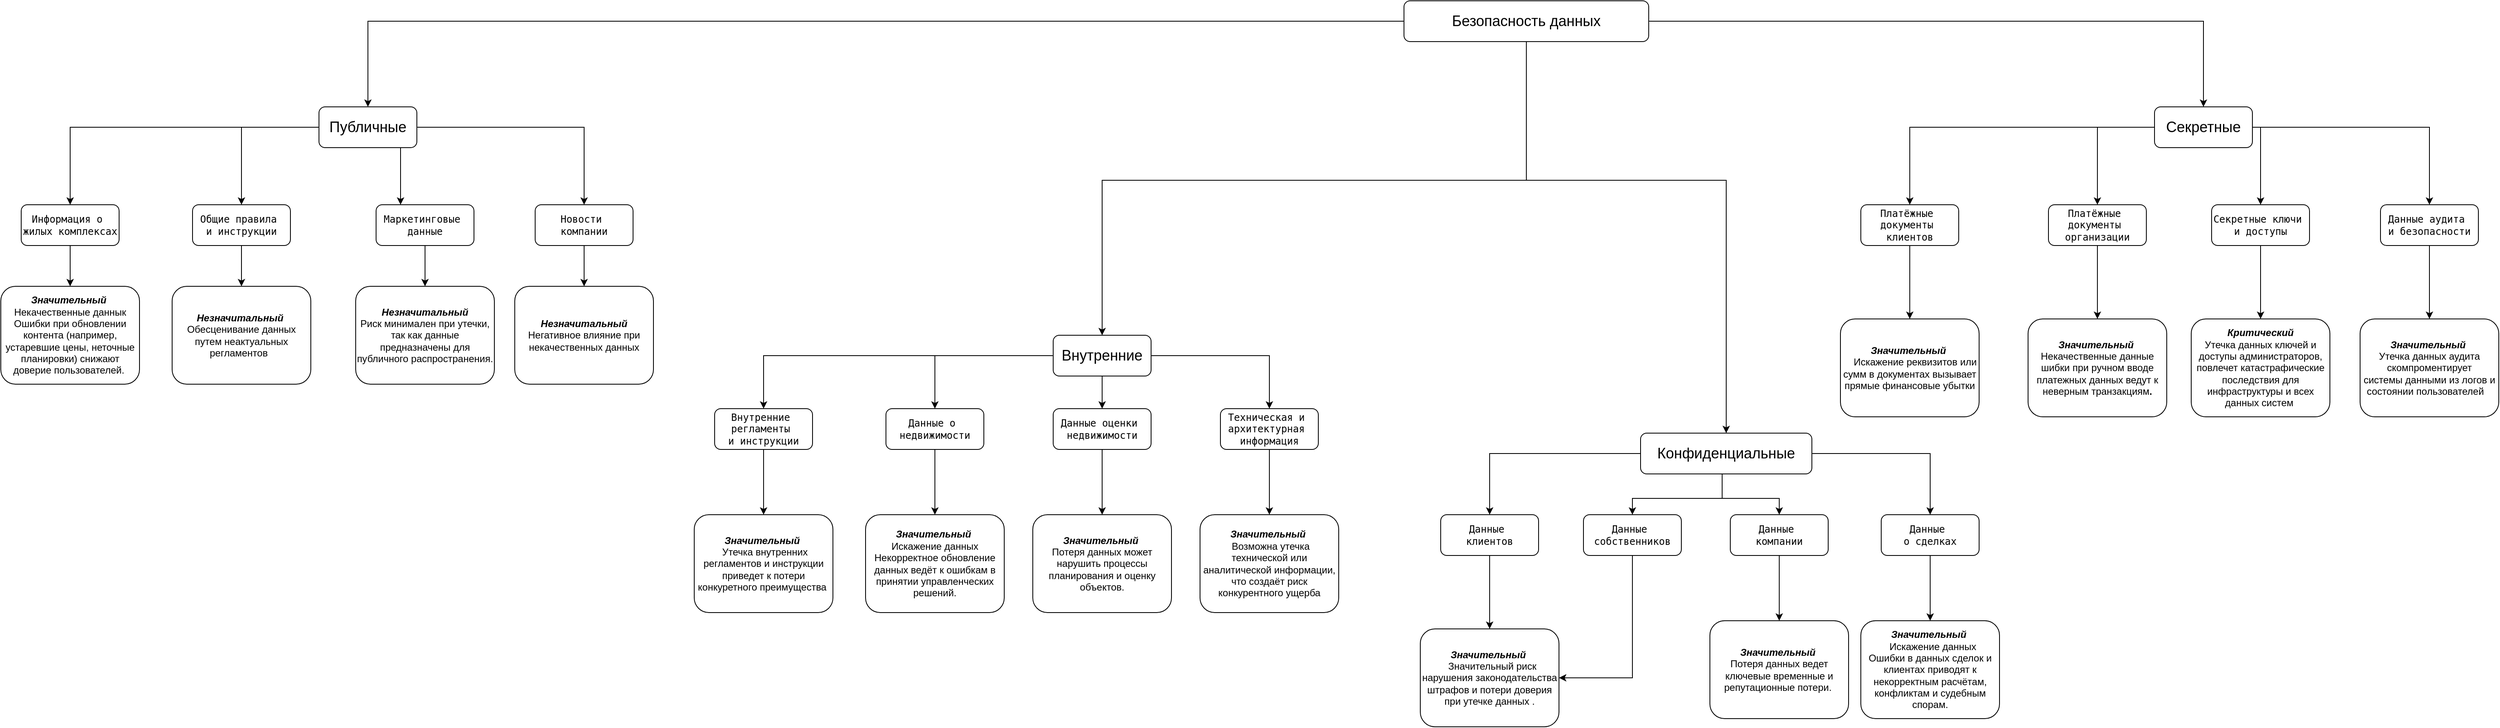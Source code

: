 <mxfile version="28.2.7">
  <diagram name="Page-1" id="lEo_wuqpHQ9JwJ5ID9Qb">
    <mxGraphModel dx="3934" dy="1877" grid="1" gridSize="10" guides="1" tooltips="1" connect="1" arrows="1" fold="1" page="1" pageScale="1" pageWidth="850" pageHeight="1100" math="0" shadow="0">
      <root>
        <mxCell id="0" />
        <mxCell id="1" parent="0" />
        <mxCell id="NoarI2u_h07rfjIbSatj-26" style="edgeStyle=orthogonalEdgeStyle;rounded=0;orthogonalLoop=1;jettySize=auto;html=1;entryX=0.5;entryY=0;entryDx=0;entryDy=0;" edge="1" parent="1" source="NoarI2u_h07rfjIbSatj-1" target="NoarI2u_h07rfjIbSatj-78">
          <mxGeometry relative="1" as="geometry">
            <mxPoint x="-1159.957" y="620.0" as="targetPoint" />
          </mxGeometry>
        </mxCell>
        <mxCell id="NoarI2u_h07rfjIbSatj-27" style="edgeStyle=orthogonalEdgeStyle;rounded=0;orthogonalLoop=1;jettySize=auto;html=1;" edge="1" parent="1" source="NoarI2u_h07rfjIbSatj-1" target="NoarI2u_h07rfjIbSatj-24">
          <mxGeometry relative="1" as="geometry" />
        </mxCell>
        <mxCell id="NoarI2u_h07rfjIbSatj-28" style="edgeStyle=orthogonalEdgeStyle;rounded=0;orthogonalLoop=1;jettySize=auto;html=1;" edge="1" parent="1" source="NoarI2u_h07rfjIbSatj-1" target="NoarI2u_h07rfjIbSatj-22">
          <mxGeometry relative="1" as="geometry">
            <Array as="points">
              <mxPoint x="-870" y="570" />
              <mxPoint x="-870" y="570" />
            </Array>
          </mxGeometry>
        </mxCell>
        <mxCell id="NoarI2u_h07rfjIbSatj-30" style="edgeStyle=orthogonalEdgeStyle;rounded=0;orthogonalLoop=1;jettySize=auto;html=1;" edge="1" parent="1" source="NoarI2u_h07rfjIbSatj-1" target="NoarI2u_h07rfjIbSatj-25">
          <mxGeometry relative="1" as="geometry" />
        </mxCell>
        <mxCell id="NoarI2u_h07rfjIbSatj-1" value="&lt;span style=&quot;font-family: &amp;quot;YS Text&amp;quot;, sans-serif; font-size: 18px; text-align: left; white-space-collapse: preserve-breaks;&quot;&gt;&lt;font style=&quot;color: rgb(0, 0, 0);&quot;&gt;Публичные&lt;/font&gt;&lt;/span&gt;" style="rounded=1;whiteSpace=wrap;html=1;" vertex="1" parent="1">
          <mxGeometry x="-970" y="500" width="120" height="50" as="geometry" />
        </mxCell>
        <mxCell id="NoarI2u_h07rfjIbSatj-6" style="edgeStyle=orthogonalEdgeStyle;rounded=0;orthogonalLoop=1;jettySize=auto;html=1;entryX=0.5;entryY=0;entryDx=0;entryDy=0;" edge="1" parent="1" source="NoarI2u_h07rfjIbSatj-2" target="NoarI2u_h07rfjIbSatj-1">
          <mxGeometry relative="1" as="geometry">
            <Array as="points">
              <mxPoint x="-910" y="395" />
            </Array>
          </mxGeometry>
        </mxCell>
        <mxCell id="NoarI2u_h07rfjIbSatj-7" style="edgeStyle=orthogonalEdgeStyle;rounded=0;orthogonalLoop=1;jettySize=auto;html=1;" edge="1" parent="1" source="NoarI2u_h07rfjIbSatj-2" target="NoarI2u_h07rfjIbSatj-3">
          <mxGeometry relative="1" as="geometry">
            <Array as="points">
              <mxPoint x="510" y="590" />
              <mxPoint x="-10" y="590" />
            </Array>
          </mxGeometry>
        </mxCell>
        <mxCell id="NoarI2u_h07rfjIbSatj-8" style="edgeStyle=orthogonalEdgeStyle;rounded=0;orthogonalLoop=1;jettySize=auto;html=1;entryX=0.5;entryY=0;entryDx=0;entryDy=0;" edge="1" parent="1" source="NoarI2u_h07rfjIbSatj-2" target="NoarI2u_h07rfjIbSatj-4">
          <mxGeometry relative="1" as="geometry">
            <Array as="points">
              <mxPoint x="510" y="590" />
              <mxPoint x="755" y="590" />
            </Array>
          </mxGeometry>
        </mxCell>
        <mxCell id="NoarI2u_h07rfjIbSatj-2" value="&lt;span style=&quot;font-family: &amp;quot;YS Text&amp;quot;, sans-serif; font-size: 18px; text-align: start; white-space-collapse: preserve;&quot;&gt;Безопасность данных&lt;/span&gt;" style="rounded=1;whiteSpace=wrap;html=1;strokeColor=default;fillColor=none;fontColor=default;" vertex="1" parent="1">
          <mxGeometry x="360" y="370" width="300" height="50" as="geometry" />
        </mxCell>
        <mxCell id="NoarI2u_h07rfjIbSatj-35" style="edgeStyle=orthogonalEdgeStyle;rounded=0;orthogonalLoop=1;jettySize=auto;html=1;" edge="1" parent="1" source="NoarI2u_h07rfjIbSatj-3" target="NoarI2u_h07rfjIbSatj-31">
          <mxGeometry relative="1" as="geometry" />
        </mxCell>
        <mxCell id="NoarI2u_h07rfjIbSatj-36" style="edgeStyle=orthogonalEdgeStyle;rounded=0;orthogonalLoop=1;jettySize=auto;html=1;" edge="1" parent="1" source="NoarI2u_h07rfjIbSatj-3" target="NoarI2u_h07rfjIbSatj-32">
          <mxGeometry relative="1" as="geometry" />
        </mxCell>
        <mxCell id="NoarI2u_h07rfjIbSatj-37" style="edgeStyle=orthogonalEdgeStyle;rounded=0;orthogonalLoop=1;jettySize=auto;html=1;entryX=0.5;entryY=0;entryDx=0;entryDy=0;" edge="1" parent="1" source="NoarI2u_h07rfjIbSatj-3" target="NoarI2u_h07rfjIbSatj-33">
          <mxGeometry relative="1" as="geometry" />
        </mxCell>
        <mxCell id="NoarI2u_h07rfjIbSatj-38" style="edgeStyle=orthogonalEdgeStyle;rounded=0;orthogonalLoop=1;jettySize=auto;html=1;" edge="1" parent="1" source="NoarI2u_h07rfjIbSatj-3" target="NoarI2u_h07rfjIbSatj-34">
          <mxGeometry relative="1" as="geometry" />
        </mxCell>
        <mxCell id="NoarI2u_h07rfjIbSatj-3" value="&lt;span style=&quot;font-family: &amp;quot;YS Text&amp;quot;, sans-serif; font-size: 18px; text-align: left; white-space-collapse: preserve-breaks;&quot;&gt;&lt;font style=&quot;color: rgb(0, 0, 0);&quot;&gt;Внутренние&lt;/font&gt;&lt;/span&gt;" style="rounded=1;whiteSpace=wrap;html=1;" vertex="1" parent="1">
          <mxGeometry x="-70" y="780" width="120" height="50" as="geometry" />
        </mxCell>
        <mxCell id="NoarI2u_h07rfjIbSatj-43" style="edgeStyle=orthogonalEdgeStyle;rounded=0;orthogonalLoop=1;jettySize=auto;html=1;" edge="1" parent="1" source="NoarI2u_h07rfjIbSatj-4" target="NoarI2u_h07rfjIbSatj-39">
          <mxGeometry relative="1" as="geometry" />
        </mxCell>
        <mxCell id="NoarI2u_h07rfjIbSatj-44" style="edgeStyle=orthogonalEdgeStyle;rounded=0;orthogonalLoop=1;jettySize=auto;html=1;" edge="1" parent="1" source="NoarI2u_h07rfjIbSatj-4" target="NoarI2u_h07rfjIbSatj-40">
          <mxGeometry relative="1" as="geometry">
            <Array as="points">
              <mxPoint x="750" y="980" />
              <mxPoint x="640" y="980" />
            </Array>
          </mxGeometry>
        </mxCell>
        <mxCell id="NoarI2u_h07rfjIbSatj-45" style="edgeStyle=orthogonalEdgeStyle;rounded=0;orthogonalLoop=1;jettySize=auto;html=1;" edge="1" parent="1" source="NoarI2u_h07rfjIbSatj-4" target="NoarI2u_h07rfjIbSatj-41">
          <mxGeometry relative="1" as="geometry">
            <Array as="points">
              <mxPoint x="750" y="980" />
              <mxPoint x="820" y="980" />
            </Array>
          </mxGeometry>
        </mxCell>
        <mxCell id="NoarI2u_h07rfjIbSatj-46" style="edgeStyle=orthogonalEdgeStyle;rounded=0;orthogonalLoop=1;jettySize=auto;html=1;" edge="1" parent="1" source="NoarI2u_h07rfjIbSatj-4" target="NoarI2u_h07rfjIbSatj-42">
          <mxGeometry relative="1" as="geometry" />
        </mxCell>
        <mxCell id="NoarI2u_h07rfjIbSatj-4" value="&lt;span style=&quot;font-family: &amp;quot;YS Text&amp;quot;, sans-serif; font-size: 18px; text-align: left; white-space-collapse: preserve-breaks;&quot;&gt;&lt;font style=&quot;color: rgb(0, 0, 0);&quot;&gt;Конфиденциальные&lt;/font&gt;&lt;/span&gt;" style="rounded=1;whiteSpace=wrap;html=1;" vertex="1" parent="1">
          <mxGeometry x="650" y="900" width="210" height="50" as="geometry" />
        </mxCell>
        <mxCell id="NoarI2u_h07rfjIbSatj-18" style="edgeStyle=orthogonalEdgeStyle;rounded=0;orthogonalLoop=1;jettySize=auto;html=1;" edge="1" parent="1" source="NoarI2u_h07rfjIbSatj-5" target="NoarI2u_h07rfjIbSatj-15">
          <mxGeometry relative="1" as="geometry" />
        </mxCell>
        <mxCell id="NoarI2u_h07rfjIbSatj-19" style="edgeStyle=orthogonalEdgeStyle;rounded=0;orthogonalLoop=1;jettySize=auto;html=1;" edge="1" parent="1" source="NoarI2u_h07rfjIbSatj-5" target="NoarI2u_h07rfjIbSatj-16">
          <mxGeometry relative="1" as="geometry" />
        </mxCell>
        <mxCell id="NoarI2u_h07rfjIbSatj-20" style="edgeStyle=orthogonalEdgeStyle;rounded=0;orthogonalLoop=1;jettySize=auto;html=1;" edge="1" parent="1" source="NoarI2u_h07rfjIbSatj-5" target="NoarI2u_h07rfjIbSatj-14">
          <mxGeometry relative="1" as="geometry">
            <Array as="points">
              <mxPoint x="1410" y="525" />
            </Array>
          </mxGeometry>
        </mxCell>
        <mxCell id="NoarI2u_h07rfjIbSatj-21" style="edgeStyle=orthogonalEdgeStyle;rounded=0;orthogonalLoop=1;jettySize=auto;html=1;entryX=0.5;entryY=0;entryDx=0;entryDy=0;" edge="1" parent="1" source="NoarI2u_h07rfjIbSatj-5" target="NoarI2u_h07rfjIbSatj-65">
          <mxGeometry relative="1" as="geometry">
            <mxPoint x="1539.947" y="620" as="targetPoint" />
          </mxGeometry>
        </mxCell>
        <mxCell id="NoarI2u_h07rfjIbSatj-5" value="&lt;span style=&quot;font-family: &amp;quot;YS Text&amp;quot;, sans-serif; font-size: 18px; text-align: left; white-space-collapse: preserve-breaks;&quot;&gt;&lt;font style=&quot;color: rgb(0, 0, 0);&quot;&gt;Секретные&lt;/font&gt;&lt;/span&gt;" style="rounded=1;whiteSpace=wrap;html=1;" vertex="1" parent="1">
          <mxGeometry x="1280" y="500" width="120" height="50" as="geometry" />
        </mxCell>
        <mxCell id="NoarI2u_h07rfjIbSatj-10" style="edgeStyle=orthogonalEdgeStyle;rounded=0;orthogonalLoop=1;jettySize=auto;html=1;entryX=0.5;entryY=0;entryDx=0;entryDy=0;" edge="1" parent="1" source="NoarI2u_h07rfjIbSatj-2" target="NoarI2u_h07rfjIbSatj-5">
          <mxGeometry relative="1" as="geometry" />
        </mxCell>
        <mxCell id="NoarI2u_h07rfjIbSatj-70" style="edgeStyle=orthogonalEdgeStyle;rounded=0;orthogonalLoop=1;jettySize=auto;html=1;entryX=0.5;entryY=0;entryDx=0;entryDy=0;exitX=0.5;exitY=1;exitDx=0;exitDy=0;" edge="1" parent="1" source="NoarI2u_h07rfjIbSatj-14" target="NoarI2u_h07rfjIbSatj-75">
          <mxGeometry relative="1" as="geometry">
            <mxPoint x="1472" y="800" as="targetPoint" />
            <Array as="points">
              <mxPoint x="1410" y="720" />
              <mxPoint x="1410" y="720" />
            </Array>
          </mxGeometry>
        </mxCell>
        <mxCell id="NoarI2u_h07rfjIbSatj-14" value="&lt;div style=&quot;&quot;&gt;&lt;pre style=&quot;font-family: &amp;quot;JetBrains Mono&amp;quot;, monospace;&quot;&gt;&lt;span&gt;&lt;font style=&quot;color: rgb(0, 0, 0);&quot;&gt;Секретные ключи &lt;br/&gt;и доступы&lt;/font&gt;&lt;/span&gt;&lt;/pre&gt;&lt;/div&gt;" style="rounded=1;whiteSpace=wrap;html=1;" vertex="1" parent="1">
          <mxGeometry x="1350" y="620" width="120" height="50" as="geometry" />
        </mxCell>
        <mxCell id="NoarI2u_h07rfjIbSatj-83" style="edgeStyle=orthogonalEdgeStyle;rounded=0;orthogonalLoop=1;jettySize=auto;html=1;entryX=0.5;entryY=0;entryDx=0;entryDy=0;" edge="1" parent="1" source="NoarI2u_h07rfjIbSatj-15" target="NoarI2u_h07rfjIbSatj-82">
          <mxGeometry relative="1" as="geometry" />
        </mxCell>
        <mxCell id="NoarI2u_h07rfjIbSatj-15" value="&lt;div&gt;&lt;pre style=&quot;font-family: &amp;quot;JetBrains Mono&amp;quot;, monospace;&quot;&gt;&lt;span&gt;&lt;font style=&quot;color: rgb(0, 0, 0);&quot;&gt;Платёжные &lt;br/&gt;документы &lt;br/&gt;клиентов&lt;/font&gt;&lt;/span&gt;&lt;/pre&gt;&lt;/div&gt;" style="rounded=1;whiteSpace=wrap;html=1;" vertex="1" parent="1">
          <mxGeometry x="920" y="620" width="120" height="50" as="geometry" />
        </mxCell>
        <mxCell id="NoarI2u_h07rfjIbSatj-81" style="edgeStyle=orthogonalEdgeStyle;rounded=0;orthogonalLoop=1;jettySize=auto;html=1;" edge="1" parent="1" source="NoarI2u_h07rfjIbSatj-16" target="NoarI2u_h07rfjIbSatj-80">
          <mxGeometry relative="1" as="geometry" />
        </mxCell>
        <mxCell id="NoarI2u_h07rfjIbSatj-16" value="&lt;div&gt;&lt;pre style=&quot;font-family: &amp;quot;JetBrains Mono&amp;quot;, monospace;&quot;&gt;&lt;span&gt;&lt;font style=&quot;color: rgb(0, 0, 0);&quot;&gt;Платёжные &lt;br/&gt;документы &lt;br/&gt;организации&lt;/font&gt;&lt;/span&gt;&lt;/pre&gt;&lt;/div&gt;" style="rounded=1;whiteSpace=wrap;html=1;" vertex="1" parent="1">
          <mxGeometry x="1150" y="620" width="120" height="50" as="geometry" />
        </mxCell>
        <mxCell id="NoarI2u_h07rfjIbSatj-22" value="&lt;div style=&quot;&quot;&gt;&lt;pre style=&quot;&quot;&gt;&lt;font face=&quot;JetBrains Mono, monospace&quot;&gt;Маркетинговые &lt;br/&gt;данные&lt;/font&gt;&lt;/pre&gt;&lt;/div&gt;" style="rounded=1;whiteSpace=wrap;html=1;" vertex="1" parent="1">
          <mxGeometry x="-900" y="620" width="120" height="50" as="geometry" />
        </mxCell>
        <mxCell id="NoarI2u_h07rfjIbSatj-102" style="edgeStyle=orthogonalEdgeStyle;rounded=0;orthogonalLoop=1;jettySize=auto;html=1;exitX=0.5;exitY=1;exitDx=0;exitDy=0;" edge="1" parent="1" source="NoarI2u_h07rfjIbSatj-22" target="NoarI2u_h07rfjIbSatj-101">
          <mxGeometry relative="1" as="geometry" />
        </mxCell>
        <mxCell id="NoarI2u_h07rfjIbSatj-24" value="&lt;pre style=&quot;&quot;&gt;&lt;font face=&quot;JetBrains Mono, monospace&quot;&gt;Общие правила &lt;br/&gt;и инструкции&lt;/font&gt;&lt;/pre&gt;" style="rounded=1;whiteSpace=wrap;html=1;" vertex="1" parent="1">
          <mxGeometry x="-1125" y="620" width="120" height="50" as="geometry" />
        </mxCell>
        <mxCell id="NoarI2u_h07rfjIbSatj-104" style="edgeStyle=orthogonalEdgeStyle;rounded=0;orthogonalLoop=1;jettySize=auto;html=1;" edge="1" parent="1" source="NoarI2u_h07rfjIbSatj-25" target="NoarI2u_h07rfjIbSatj-103">
          <mxGeometry relative="1" as="geometry" />
        </mxCell>
        <mxCell id="NoarI2u_h07rfjIbSatj-25" value="&lt;div style=&quot;&quot;&gt;&lt;pre style=&quot;&quot;&gt;&lt;div style=&quot;&quot;&gt;&lt;pre style=&quot;&quot;&gt;&lt;font face=&quot;JetBrains Mono, monospace&quot;&gt;Новости &lt;br/&gt;компании&lt;/font&gt;&lt;/pre&gt;&lt;/div&gt;&lt;/pre&gt;&lt;/div&gt;" style="rounded=1;whiteSpace=wrap;html=1;" vertex="1" parent="1">
          <mxGeometry x="-705" y="620" width="120" height="50" as="geometry" />
        </mxCell>
        <mxCell id="NoarI2u_h07rfjIbSatj-92" style="edgeStyle=orthogonalEdgeStyle;rounded=0;orthogonalLoop=1;jettySize=auto;html=1;" edge="1" parent="1" source="NoarI2u_h07rfjIbSatj-31" target="NoarI2u_h07rfjIbSatj-91">
          <mxGeometry relative="1" as="geometry" />
        </mxCell>
        <mxCell id="NoarI2u_h07rfjIbSatj-31" value="&lt;pre style=&quot;&quot;&gt;&lt;pre style=&quot;&quot;&gt;&lt;font face=&quot;JetBrains Mono, monospace&quot;&gt;Внутренние &lt;br/&gt;регламенты &lt;br&gt;и инструкции&lt;/font&gt;&lt;/pre&gt;&lt;/pre&gt;" style="rounded=1;whiteSpace=wrap;html=1;" vertex="1" parent="1">
          <mxGeometry x="-485" y="870" width="120" height="50" as="geometry" />
        </mxCell>
        <mxCell id="NoarI2u_h07rfjIbSatj-94" style="edgeStyle=orthogonalEdgeStyle;rounded=0;orthogonalLoop=1;jettySize=auto;html=1;exitX=0.5;exitY=1;exitDx=0;exitDy=0;" edge="1" parent="1" source="NoarI2u_h07rfjIbSatj-33" target="NoarI2u_h07rfjIbSatj-93">
          <mxGeometry relative="1" as="geometry" />
        </mxCell>
        <mxCell id="NoarI2u_h07rfjIbSatj-96" style="edgeStyle=orthogonalEdgeStyle;rounded=0;orthogonalLoop=1;jettySize=auto;html=1;" edge="1" parent="1" source="NoarI2u_h07rfjIbSatj-32" target="NoarI2u_h07rfjIbSatj-95">
          <mxGeometry relative="1" as="geometry" />
        </mxCell>
        <mxCell id="NoarI2u_h07rfjIbSatj-32" value="&lt;pre style=&quot;&quot;&gt;&lt;font face=&quot;JetBrains Mono, monospace&quot;&gt;Данные о &lt;br/&gt;недвижимости&lt;/font&gt;&lt;/pre&gt;" style="rounded=1;whiteSpace=wrap;html=1;" vertex="1" parent="1">
          <mxGeometry x="-275" y="870" width="120" height="50" as="geometry" />
        </mxCell>
        <mxCell id="NoarI2u_h07rfjIbSatj-33" value="&lt;div style=&quot;&quot;&gt;&lt;pre style=&quot;&quot;&gt;&lt;font face=&quot;JetBrains Mono, monospace&quot;&gt;Данные оценки &lt;br/&gt;недвижимости&lt;/font&gt;&lt;/pre&gt;&lt;/div&gt;" style="rounded=1;whiteSpace=wrap;html=1;" vertex="1" parent="1">
          <mxGeometry x="-70" y="870" width="120" height="50" as="geometry" />
        </mxCell>
        <mxCell id="NoarI2u_h07rfjIbSatj-98" style="edgeStyle=orthogonalEdgeStyle;rounded=0;orthogonalLoop=1;jettySize=auto;html=1;" edge="1" parent="1" source="NoarI2u_h07rfjIbSatj-34" target="NoarI2u_h07rfjIbSatj-97">
          <mxGeometry relative="1" as="geometry" />
        </mxCell>
        <mxCell id="NoarI2u_h07rfjIbSatj-34" value="&lt;div style=&quot;&quot;&gt;&lt;pre style=&quot;&quot;&gt;&lt;div style=&quot;&quot;&gt;&lt;pre style=&quot;&quot;&gt;&lt;font face=&quot;JetBrains Mono, monospace&quot;&gt;Техническая и &lt;br/&gt;архитектурная &lt;br/&gt;информация&lt;/font&gt;&lt;/pre&gt;&lt;/div&gt;&lt;/pre&gt;&lt;/div&gt;" style="rounded=1;whiteSpace=wrap;html=1;" vertex="1" parent="1">
          <mxGeometry x="135" y="870" width="120" height="50" as="geometry" />
        </mxCell>
        <mxCell id="NoarI2u_h07rfjIbSatj-85" style="edgeStyle=orthogonalEdgeStyle;rounded=0;orthogonalLoop=1;jettySize=auto;html=1;" edge="1" parent="1" source="NoarI2u_h07rfjIbSatj-39" target="NoarI2u_h07rfjIbSatj-84">
          <mxGeometry relative="1" as="geometry" />
        </mxCell>
        <mxCell id="NoarI2u_h07rfjIbSatj-39" value="&lt;pre style=&quot;&quot;&gt;&lt;pre style=&quot;&quot;&gt;&lt;font face=&quot;JetBrains Mono, monospace&quot;&gt;Данные &lt;br/&gt;клиентов&lt;/font&gt;&lt;/pre&gt;&lt;/pre&gt;" style="rounded=1;whiteSpace=wrap;html=1;" vertex="1" parent="1">
          <mxGeometry x="405" y="1000" width="120" height="50" as="geometry" />
        </mxCell>
        <mxCell id="NoarI2u_h07rfjIbSatj-86" style="edgeStyle=orthogonalEdgeStyle;rounded=0;orthogonalLoop=1;jettySize=auto;html=1;entryX=1;entryY=0.5;entryDx=0;entryDy=0;exitX=0.5;exitY=1;exitDx=0;exitDy=0;" edge="1" parent="1" source="NoarI2u_h07rfjIbSatj-40" target="NoarI2u_h07rfjIbSatj-84">
          <mxGeometry relative="1" as="geometry">
            <Array as="points">
              <mxPoint x="640" y="1200" />
            </Array>
          </mxGeometry>
        </mxCell>
        <mxCell id="NoarI2u_h07rfjIbSatj-40" value="&lt;pre style=&quot;&quot;&gt;&lt;font face=&quot;JetBrains Mono, monospace&quot;&gt;Данные &lt;br/&gt;собственников&lt;/font&gt;&lt;/pre&gt;" style="rounded=1;whiteSpace=wrap;html=1;" vertex="1" parent="1">
          <mxGeometry x="580" y="1000" width="120" height="50" as="geometry" />
        </mxCell>
        <mxCell id="NoarI2u_h07rfjIbSatj-90" style="edgeStyle=orthogonalEdgeStyle;rounded=0;orthogonalLoop=1;jettySize=auto;html=1;" edge="1" parent="1" source="NoarI2u_h07rfjIbSatj-41" target="NoarI2u_h07rfjIbSatj-89">
          <mxGeometry relative="1" as="geometry" />
        </mxCell>
        <mxCell id="NoarI2u_h07rfjIbSatj-41" value="&lt;div style=&quot;&quot;&gt;&lt;pre style=&quot;&quot;&gt;&lt;font face=&quot;JetBrains Mono, monospace&quot;&gt;Данные &lt;br/&gt;компании&lt;/font&gt;&lt;/pre&gt;&lt;/div&gt;" style="rounded=1;whiteSpace=wrap;html=1;" vertex="1" parent="1">
          <mxGeometry x="760" y="1000" width="120" height="50" as="geometry" />
        </mxCell>
        <mxCell id="NoarI2u_h07rfjIbSatj-88" style="edgeStyle=orthogonalEdgeStyle;rounded=0;orthogonalLoop=1;jettySize=auto;html=1;" edge="1" parent="1" source="NoarI2u_h07rfjIbSatj-42" target="NoarI2u_h07rfjIbSatj-87">
          <mxGeometry relative="1" as="geometry" />
        </mxCell>
        <mxCell id="NoarI2u_h07rfjIbSatj-42" value="&lt;div style=&quot;&quot;&gt;&lt;pre style=&quot;&quot;&gt;&lt;div style=&quot;&quot;&gt;&lt;pre style=&quot;&quot;&gt;&lt;font face=&quot;JetBrains Mono, monospace&quot;&gt;Данные &lt;br/&gt;о сделках&lt;/font&gt;&lt;/pre&gt;&lt;/div&gt;&lt;/pre&gt;&lt;/div&gt;" style="rounded=1;whiteSpace=wrap;html=1;" vertex="1" parent="1">
          <mxGeometry x="945" y="1000" width="120" height="50" as="geometry" />
        </mxCell>
        <mxCell id="NoarI2u_h07rfjIbSatj-77" style="edgeStyle=orthogonalEdgeStyle;rounded=0;orthogonalLoop=1;jettySize=auto;html=1;" edge="1" parent="1" source="NoarI2u_h07rfjIbSatj-65" target="NoarI2u_h07rfjIbSatj-76">
          <mxGeometry relative="1" as="geometry" />
        </mxCell>
        <mxCell id="NoarI2u_h07rfjIbSatj-65" value="&lt;div style=&quot;&quot;&gt;&lt;pre style=&quot;&quot;&gt;&lt;font face=&quot;JetBrains Mono, monospace&quot;&gt;Данные аудита &lt;br&gt;и безопасности&lt;/font&gt;&lt;font face=&quot;JetBrains Mono, monospace&quot;&gt;&lt;/font&gt;&lt;/pre&gt;&lt;/div&gt;" style="rounded=1;whiteSpace=wrap;html=1;fontColor=default;" vertex="1" parent="1">
          <mxGeometry x="1557" y="620" width="120" height="50" as="geometry" />
        </mxCell>
        <mxCell id="NoarI2u_h07rfjIbSatj-75" value="&lt;b&gt;&lt;i&gt;Критический&lt;/i&gt;&lt;/b&gt;&lt;br&gt;Утечка данных ключей и доступы администраторов, повлечет катастрафические последствия для инфраструктуры и всех данных систем&amp;nbsp;" style="rounded=1;whiteSpace=wrap;html=1;" vertex="1" parent="1">
          <mxGeometry x="1325" y="760" width="170" height="120" as="geometry" />
        </mxCell>
        <mxCell id="NoarI2u_h07rfjIbSatj-76" value="&lt;b&gt;&lt;i&gt;Значительный&lt;/i&gt;&amp;nbsp;&lt;/b&gt;&lt;br&gt;Утечка данных аудита скомпроментирует&lt;br&gt;системы данными из логов и состоянии пользователей&amp;nbsp; &amp;nbsp;" style="rounded=1;whiteSpace=wrap;html=1;" vertex="1" parent="1">
          <mxGeometry x="1532" y="760" width="170" height="120" as="geometry" />
        </mxCell>
        <mxCell id="NoarI2u_h07rfjIbSatj-100" style="edgeStyle=orthogonalEdgeStyle;rounded=0;orthogonalLoop=1;jettySize=auto;html=1;" edge="1" parent="1" source="NoarI2u_h07rfjIbSatj-78" target="NoarI2u_h07rfjIbSatj-99">
          <mxGeometry relative="1" as="geometry" />
        </mxCell>
        <mxCell id="NoarI2u_h07rfjIbSatj-78" value="&lt;pre style=&quot;&quot;&gt;&lt;font face=&quot;JetBrains Mono, monospace&quot;&gt;Информация о &lt;br/&gt;жилых комплексах&lt;/font&gt;&lt;/pre&gt;" style="rounded=1;whiteSpace=wrap;html=1;" vertex="1" parent="1">
          <mxGeometry x="-1335" y="620" width="120" height="50" as="geometry" />
        </mxCell>
        <mxCell id="NoarI2u_h07rfjIbSatj-80" value="&lt;b&gt;&lt;i&gt;Значительный&lt;/i&gt;&amp;nbsp;&lt;br&gt;&lt;/b&gt;&lt;div&gt;Некачественные данные&lt;br&gt;шибки при ручном вводе платежных данных ведут к неверным транзакциям&lt;b&gt;.&lt;/b&gt;&lt;/div&gt;" style="rounded=1;whiteSpace=wrap;html=1;" vertex="1" parent="1">
          <mxGeometry x="1125" y="760" width="170" height="120" as="geometry" />
        </mxCell>
        <mxCell id="NoarI2u_h07rfjIbSatj-82" value="&lt;b&gt;&lt;i&gt;Значительный&lt;/i&gt;&amp;nbsp;&lt;/b&gt;&lt;br&gt;&amp;nbsp; &amp;nbsp;&amp;nbsp;Искажение реквизитов или сумм в документах вызывает прямые финансовые убытки" style="rounded=1;whiteSpace=wrap;html=1;" vertex="1" parent="1">
          <mxGeometry x="895" y="760" width="170" height="120" as="geometry" />
        </mxCell>
        <mxCell id="NoarI2u_h07rfjIbSatj-84" value="&lt;b&gt;&lt;i&gt;Значительный&lt;/i&gt;&amp;nbsp;&lt;/b&gt;&lt;br&gt;&amp;nbsp; Значительный риск нарушения законодательства штрафов и потери доверия при утечке данных ." style="rounded=1;whiteSpace=wrap;html=1;" vertex="1" parent="1">
          <mxGeometry x="380" y="1140" width="170" height="120" as="geometry" />
        </mxCell>
        <mxCell id="NoarI2u_h07rfjIbSatj-87" value="&lt;b&gt;&lt;i&gt;Значительный&lt;/i&gt;&amp;nbsp;&lt;/b&gt;&lt;br&gt;&amp;nbsp; Искажение данных&lt;br&gt;Ошибки в данных сделок и клиентах приводят к некорректным расчётам, конфликтам и судебным спорам." style="rounded=1;whiteSpace=wrap;html=1;" vertex="1" parent="1">
          <mxGeometry x="920" y="1130" width="170" height="120" as="geometry" />
        </mxCell>
        <mxCell id="NoarI2u_h07rfjIbSatj-89" value="&lt;b&gt;&lt;i&gt;Значительный&lt;/i&gt;&amp;nbsp;&lt;/b&gt;&lt;br&gt;Потеря данных ведет ключевые временные и репутационные потери.&amp;nbsp;" style="rounded=1;whiteSpace=wrap;html=1;" vertex="1" parent="1">
          <mxGeometry x="735" y="1130" width="170" height="120" as="geometry" />
        </mxCell>
        <mxCell id="NoarI2u_h07rfjIbSatj-91" value="&lt;b&gt;&lt;i&gt;Значительный&lt;/i&gt;&amp;nbsp;&lt;/b&gt;&lt;br&gt;&amp;nbsp;Утечка внутренних регламентов и инструкции приведет к потери конкуретного преимущества&amp;nbsp;" style="rounded=1;whiteSpace=wrap;html=1;" vertex="1" parent="1">
          <mxGeometry x="-510" y="1000" width="170" height="120" as="geometry" />
        </mxCell>
        <mxCell id="NoarI2u_h07rfjIbSatj-93" value="&lt;b&gt;&lt;i&gt;Значительный&lt;/i&gt;&amp;nbsp;&lt;/b&gt;&lt;div&gt;Потеря данных может нарушить процессы планирования и оценку объектов.&lt;/div&gt;" style="rounded=1;whiteSpace=wrap;html=1;" vertex="1" parent="1">
          <mxGeometry x="-95" y="1000" width="170" height="120" as="geometry" />
        </mxCell>
        <mxCell id="NoarI2u_h07rfjIbSatj-95" value="&lt;b&gt;&lt;i&gt;Значительный&lt;/i&gt;&amp;nbsp;&lt;/b&gt;&lt;div&gt;Искажение данных&lt;br&gt;Некорректное обновление данных ведёт к ошибкам в принятии управленческих решений.&lt;/div&gt;" style="rounded=1;whiteSpace=wrap;html=1;" vertex="1" parent="1">
          <mxGeometry x="-300" y="1000" width="170" height="120" as="geometry" />
        </mxCell>
        <mxCell id="NoarI2u_h07rfjIbSatj-97" value="&lt;b&gt;&lt;i&gt;Значительный&lt;/i&gt;&amp;nbsp;&lt;/b&gt;&lt;div&gt;&amp;nbsp;Возможна утечка технической или аналитической информации, что создаёт риск конкурентного ущерба&lt;/div&gt;" style="rounded=1;whiteSpace=wrap;html=1;" vertex="1" parent="1">
          <mxGeometry x="110" y="1000" width="170" height="120" as="geometry" />
        </mxCell>
        <mxCell id="NoarI2u_h07rfjIbSatj-99" value="&lt;b&gt;&lt;i&gt;Значительный&lt;/i&gt;&amp;nbsp;&lt;br&gt;&lt;/b&gt;Некачественные даннык&lt;br&gt;Ошибки при обновлении контента (например, устаревшие цены, неточные планировки) снижают доверие пользователей.&amp;nbsp;" style="rounded=1;whiteSpace=wrap;html=1;" vertex="1" parent="1">
          <mxGeometry x="-1360" y="720" width="170" height="120" as="geometry" />
        </mxCell>
        <mxCell id="NoarI2u_h07rfjIbSatj-101" value="&lt;b style=&quot;font-style: italic;&quot;&gt;Незначитальный&lt;/b&gt;&lt;br&gt;Риск минимален при утечки, так как данные предназначены для публичного распространения." style="rounded=1;whiteSpace=wrap;html=1;" vertex="1" parent="1">
          <mxGeometry x="-925" y="720" width="170" height="120" as="geometry" />
        </mxCell>
        <mxCell id="NoarI2u_h07rfjIbSatj-103" value="&lt;b style=&quot;font-style: italic;&quot;&gt;Незначитальный&lt;/b&gt;&lt;br&gt;Негативное влияние при некачественных данных" style="rounded=1;whiteSpace=wrap;html=1;" vertex="1" parent="1">
          <mxGeometry x="-730" y="720" width="170" height="120" as="geometry" />
        </mxCell>
        <mxCell id="NoarI2u_h07rfjIbSatj-105" value="&lt;b style=&quot;font-style: italic;&quot;&gt;Незначитальный&lt;/b&gt;&lt;b&gt;&amp;nbsp;&lt;br&gt;&lt;/b&gt;Обесценивание данных путем неактуальных регламентов&amp;nbsp;&amp;nbsp;" style="rounded=1;whiteSpace=wrap;html=1;" vertex="1" parent="1">
          <mxGeometry x="-1150" y="720" width="170" height="120" as="geometry" />
        </mxCell>
        <mxCell id="NoarI2u_h07rfjIbSatj-106" style="edgeStyle=orthogonalEdgeStyle;rounded=0;orthogonalLoop=1;jettySize=auto;html=1;entryX=0.5;entryY=0;entryDx=0;entryDy=0;" edge="1" parent="1" source="NoarI2u_h07rfjIbSatj-24" target="NoarI2u_h07rfjIbSatj-105">
          <mxGeometry relative="1" as="geometry" />
        </mxCell>
      </root>
    </mxGraphModel>
  </diagram>
</mxfile>
